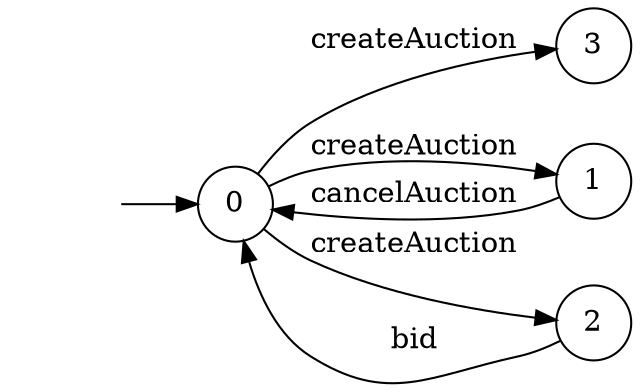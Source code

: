 digraph "Dapp-Automata-data/result/model-fix/0x1f52b87c3503e537853e160adbf7e330ea0be7c4/SaleClockAuction/FSM-3" {
	graph [rankdir=LR]
	"" [label="" shape=plaintext]
	3 [label=3 shape=circle]
	0 [label=0 shape=circle]
	1 [label=1 shape=circle]
	2 [label=2 shape=circle]
	"" -> 0 [label=""]
	0 -> 3 [label=createAuction]
	0 -> 1 [label=createAuction]
	0 -> 2 [label=createAuction]
	2 -> 0 [label=bid]
	1 -> 0 [label=cancelAuction]
}
